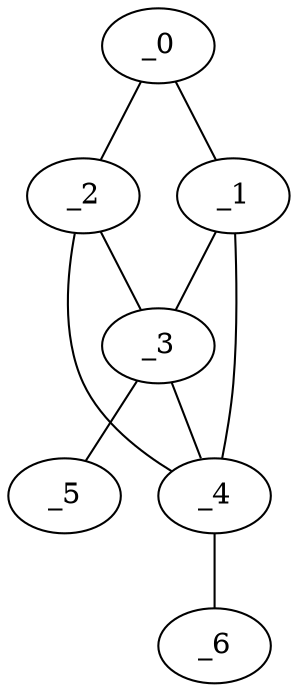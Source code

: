 graph WP1_0135 {
	_0	 [x="0.548804",
		y="3.56256"];
	_1	 [x="1.25424",
		y="0.397391"];
	_0 -- _1;
	_2	 [x="2.44311",
		y="3.10503"];
	_0 -- _2;
	_3	 [x="2.01",
		y="0.48"];
	_1 -- _3;
	_4	 [x="1.5",
		y="1.98"];
	_1 -- _4;
	_2 -- _3;
	_2 -- _4;
	_3 -- _4;
	_5	 [x="1.10535",
		y="2.35647"];
	_3 -- _5;
	_6	 [x="0.821812",
		y="0.60867"];
	_4 -- _6;
}
